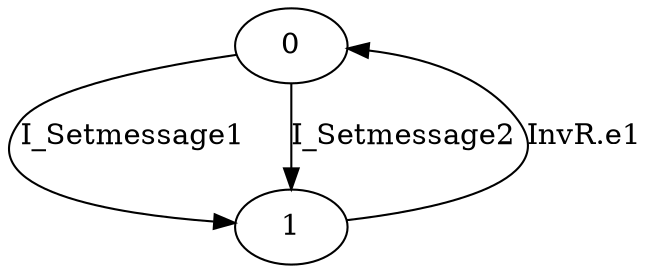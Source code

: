 digraph G {
  0 -> 1 [ label="I_Setmessage1" ];
  0 -> 1 [ label="I_Setmessage2" ];
  1 -> 0 [ label="InvR.e1" ];
}
